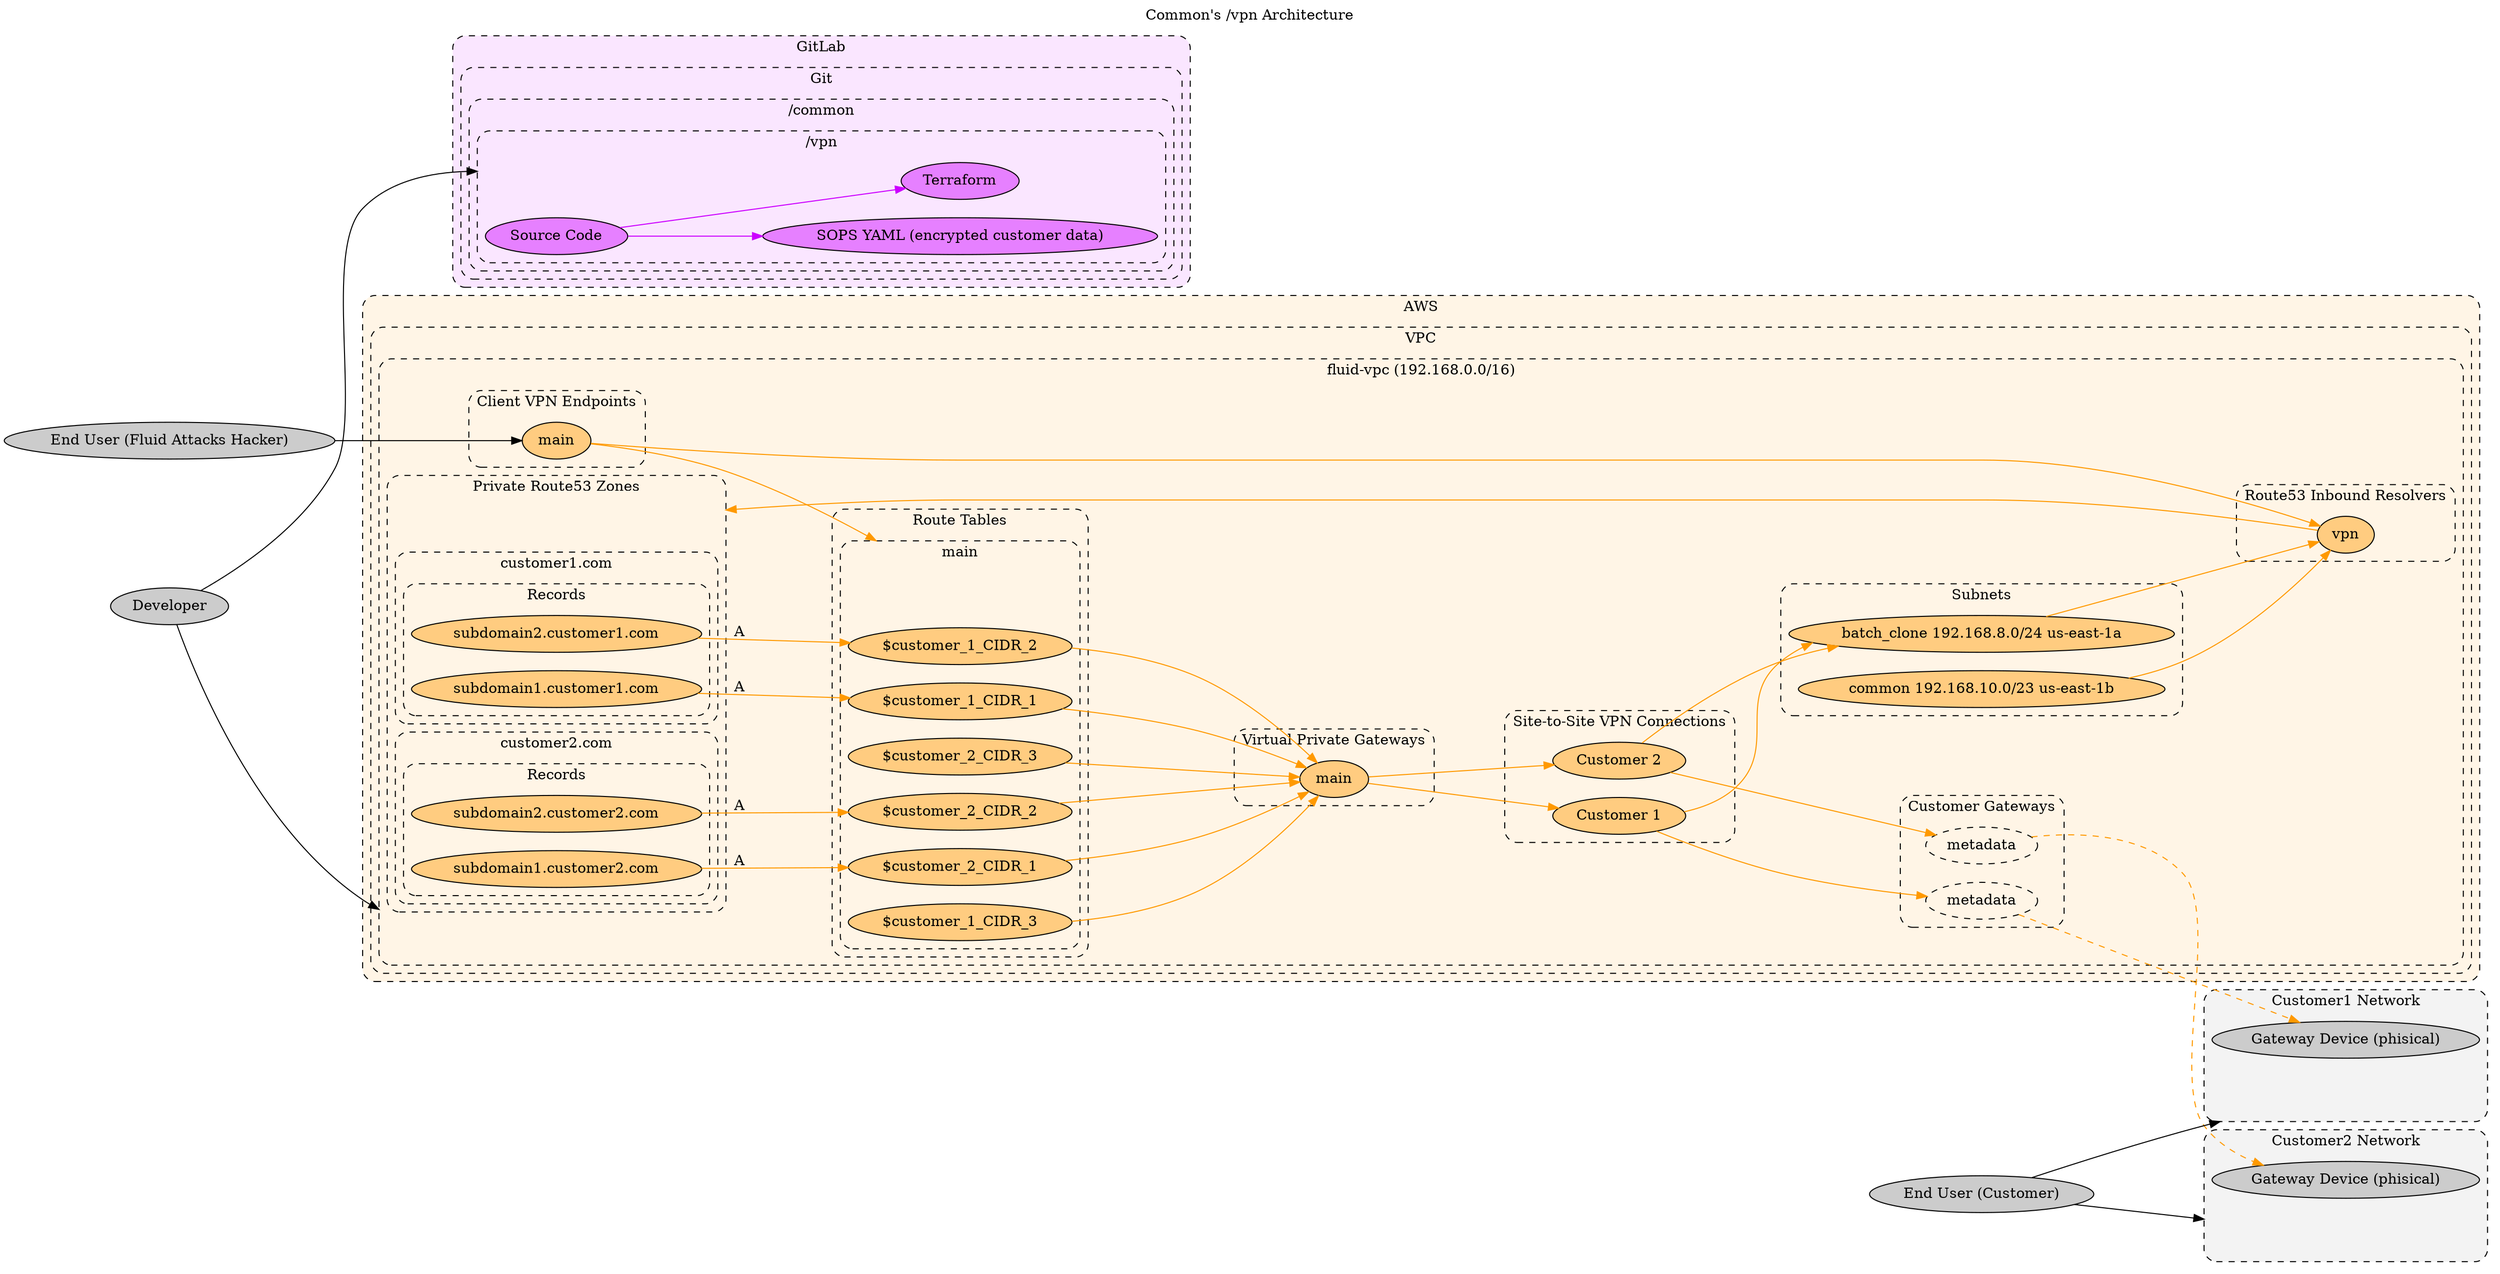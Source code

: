 // SPDX-FileCopyrightText: 2022 Fluid Attacks <development@fluidattacks.com>
//
// SPDX-License-Identifier: MPL-2.0

digraph common {
  label="Common's /vpn Architecture"
  labelloc="t"
  compound="true"
  // concentrate="true"
  rankdir="LR"
  scale="scalexy"

  node[style="filled"]
  graph[style="dashed,rounded"]

  subgraph cluster_aws {
    label="AWS"
    bgcolor="0.1 0.1 1.0"
    node[fillcolor="0.1 0.5 1.0"]

    subgraph cluster_aws_vpc {
      label="VPC"

      subgraph cluster_aws_vpc_fluid_vpc {
        label="fluid-vpc (192.168.0.0/16)"

        cluster_aws_vpc_fluid_vpc[label="" style="invis"]

        subgraph cluster_aws_client_vpn {
          label="Client VPN Endpoints"

          aws_client_vpn[label="main"]
        }

        subgraph cluster_aws_route53_inbound_resolver {
          label="Route53 Inbound Resolvers"

          aws_route53_inbound_resolver_vpn[label="vpn"]
        }

        subgraph cluster_aws_route53_zones {
          label="Private Route53 Zones"

          cluster_aws_route53_zones[label="" style="invis"]

          subgraph cluster_aws_route53_zones_customer_1 {
            label="customer1.com"

            subgraph cluster_aws_route53_zones_customer_1_records {
              label="Records"

              aws_route53_zones_customer_1_records_A_1[label="subdomain1.customer1.com"]
              aws_route53_zones_customer_1_records_A_2[label="subdomain2.customer1.com"]
            }
          }

          subgraph cluster_aws_route53_zones_customer_2 {
            label="customer2.com"

            subgraph cluster_aws_route53_zones_customer_2_records {
              label="Records"

              aws_route53_zones_customer_2_records_A_1[label="subdomain1.customer2.com"]
              aws_route53_zones_customer_2_records_A_2[label="subdomain2.customer2.com"]
            }
          }
        }

        subgraph cluster_aws_vpc_fluid_vpc_cg {
          label="Customer Gateways"

          aws_vpc_fluid_vpc_cg1_main[label="metadata" style="dashed"]
          aws_vpc_fluid_vpc_cg2_main[label="metadata" style="dashed"]
        }

        subgraph cluster_aws_vpc_fluid_vpc_route_tables {
          label="Route Tables"

          subgraph cluster_aws_vpc_fluid_vpc_route_tables_main {
            label="main"

            cluster_aws_vpc_fluid_vpc_route_tables_main[label="" style="invis"]

            aws_vpc_fluid_vpc_route_tables_main_customer_1_cidr_1[label="$customer_1_CIDR_1"]
            aws_vpc_fluid_vpc_route_tables_main_customer_1_cidr_2[label="$customer_1_CIDR_2"]
            aws_vpc_fluid_vpc_route_tables_main_customer_1_cidr_3[label="$customer_1_CIDR_3"]
            aws_vpc_fluid_vpc_route_tables_main_customer_2_cidr_1[label="$customer_2_CIDR_1"]
            aws_vpc_fluid_vpc_route_tables_main_customer_2_cidr_2[label="$customer_2_CIDR_2"]
            aws_vpc_fluid_vpc_route_tables_main_customer_2_cidr_3[label="$customer_2_CIDR_3"]
          }
        }

        subgraph cluster_aws_vpc_fluid_vpc_vpnc {
          label="Site-to-Site VPN Connections"

          aws_vpc_fluid_vpc_vpnc1[label="Customer 1"]
          aws_vpc_fluid_vpc_vpnc2[label="Customer 2"]
        }

        subgraph cluster_aws_vpc_fluid_vpc_subnets {
          label="Subnets"

          aws_vpc_fluid_vpc_subnets_batch_clone[label="batch_clone 192.168.8.0/24 us-east-1a"]
          aws_vpc_fluid_vpc_subnets_common[label="common 192.168.10.0/23 us-east-1b"]
        }

        subgraph cluster_aws_vpc_fluid_vpc_vpg {
          label="Virtual Private Gateways"

          aws_vpc_fluid_vpc_vpg_main[label="main"]
        }
      }
    }
  }

  subgraph cluster_customer1_network {
    label="Customer1 Network"
    bgcolor="0.0 0.0 0.95"
    node[fillcolor="0.0 0.0 0.8"]

    cluster_customer1_network[label="" style="invis"]
    customer1_network_gateway[label="Gateway Device (phisical)"]
  }

  subgraph cluster_customer2_network {
    label="Customer2 Network"
    bgcolor="0.0 0.0 0.95"
    node[fillcolor="0.0 0.0 0.8"]

    cluster_customer2_network[label="" style="invis"]
    customer2_network_gateway[label="Gateway Device (phisical)"]
  }

  subgraph cluster_gitlab {
    label="GitLab"
    bgcolor="0.8 0.1 1.0"
    node[fillcolor="0.8 0.5 1.0"]

    subgraph cluster_gitlab_git {
      label="Git"

      subgraph cluster_gitlab_git_common {
        label="/common"

        subgraph cluster_gitlab_git_common_vpn {
          label="/vpn"

          cluster_gitlab_git_common_vpn[label="" style="invis"]
          gitlab_git_common_vpn[label="Source Code"]
          gitlab_git_common_vpn_sops[label="SOPS YAML (encrypted customer data)"]
          gitlab_git_common_vpn_terraform[label="Terraform"]
        }
      }
    }
  }

  edge[color="0.1 1.0 1.0"]
  aws_client_vpn -> aws_route53_inbound_resolver_vpn[]
  aws_client_vpn -> cluster_aws_vpc_fluid_vpc_route_tables_main[lhead="cluster_aws_vpc_fluid_vpc_route_tables_main" ]
  aws_vpc_fluid_vpc_subnets_batch_clone -> aws_route53_inbound_resolver_vpn[]
  aws_vpc_fluid_vpc_subnets_common -> aws_route53_inbound_resolver_vpn[]
  aws_route53_inbound_resolver_vpn -> cluster_aws_route53_zones[lhead="cluster_aws_route53_zones"]
  aws_route53_zones_customer_1_records_A_1 -> aws_vpc_fluid_vpc_route_tables_main_customer_1_cidr_1[label="A"]
  aws_route53_zones_customer_1_records_A_2 -> aws_vpc_fluid_vpc_route_tables_main_customer_1_cidr_2[label="A"]
  aws_route53_zones_customer_2_records_A_1 -> aws_vpc_fluid_vpc_route_tables_main_customer_2_cidr_1[label="A"]
  aws_route53_zones_customer_2_records_A_2 -> aws_vpc_fluid_vpc_route_tables_main_customer_2_cidr_2[label="A"]
  aws_vpc_fluid_vpc_cg1_main -> customer1_network_gateway[style="dashed"]
  aws_vpc_fluid_vpc_cg2_main -> customer2_network_gateway[style="dashed"]
  aws_vpc_fluid_vpc_vpg_main -> aws_vpc_fluid_vpc_vpnc1[]
  aws_vpc_fluid_vpc_vpg_main -> aws_vpc_fluid_vpc_vpnc2[]
  aws_vpc_fluid_vpc_route_tables_main_customer_1_cidr_1 -> aws_vpc_fluid_vpc_vpg_main[]
  aws_vpc_fluid_vpc_route_tables_main_customer_1_cidr_2 -> aws_vpc_fluid_vpc_vpg_main[]
  aws_vpc_fluid_vpc_route_tables_main_customer_1_cidr_3 -> aws_vpc_fluid_vpc_vpg_main[]
  aws_vpc_fluid_vpc_route_tables_main_customer_2_cidr_1 -> aws_vpc_fluid_vpc_vpg_main[]
  aws_vpc_fluid_vpc_route_tables_main_customer_2_cidr_2 -> aws_vpc_fluid_vpc_vpg_main[]
  aws_vpc_fluid_vpc_route_tables_main_customer_2_cidr_3 -> aws_vpc_fluid_vpc_vpg_main[]
  // aws_vpc_fluid_vpc_vpnc1 -> cluster_aws_vpc_fluid_vpc_route_tables_main[label="Propagates Route" style="dashed" constraint="false" lhead="cluster_aws_vpc_fluid_vpc_route_tables_main"]
  // aws_vpc_fluid_vpc_vpnc2 -> cluster_aws_vpc_fluid_vpc_route_tables_main[label="Propagates Route" style="dashed" constraint="false" lhead="cluster_aws_vpc_fluid_vpc_route_tables_main"]
  aws_vpc_fluid_vpc_vpnc1 -> aws_vpc_fluid_vpc_subnets_batch_clone[]
  aws_vpc_fluid_vpc_vpnc2 -> aws_vpc_fluid_vpc_subnets_batch_clone[]
  aws_vpc_fluid_vpc_vpnc1 -> aws_vpc_fluid_vpc_cg1_main[]
  aws_vpc_fluid_vpc_vpnc2 -> aws_vpc_fluid_vpc_cg2_main[]

  edge[color="0.6 1.0 1.0"]

  edge[color="0.8 1.0 1.0"]
  gitlab_git_common_vpn -> gitlab_git_common_vpn_sops[]
  gitlab_git_common_vpn -> gitlab_git_common_vpn_terraform[]

  node[fillcolor="0.0 0.0 0.8"]
  developer[label="Developer"]
  end_user_customer[label="End User (Customer)"]
  end_user_hacker[label="End User (Fluid Attacks Hacker)"]

  edge[color="0.0 0.0 0.0"]
  end_user_customer -> cluster_customer1_network[lhead="cluster_customer1_network"]
  end_user_customer -> cluster_customer2_network[lhead="cluster_customer2_network"]
  end_user_hacker -> aws_client_vpn[]
  developer -> cluster_aws_vpc_fluid_vpc[lhead="cluster_aws_vpc_fluid_vpc"]
  developer -> cluster_gitlab_git_common_vpn[lhead="cluster_gitlab_git_common_vpn"]
}
